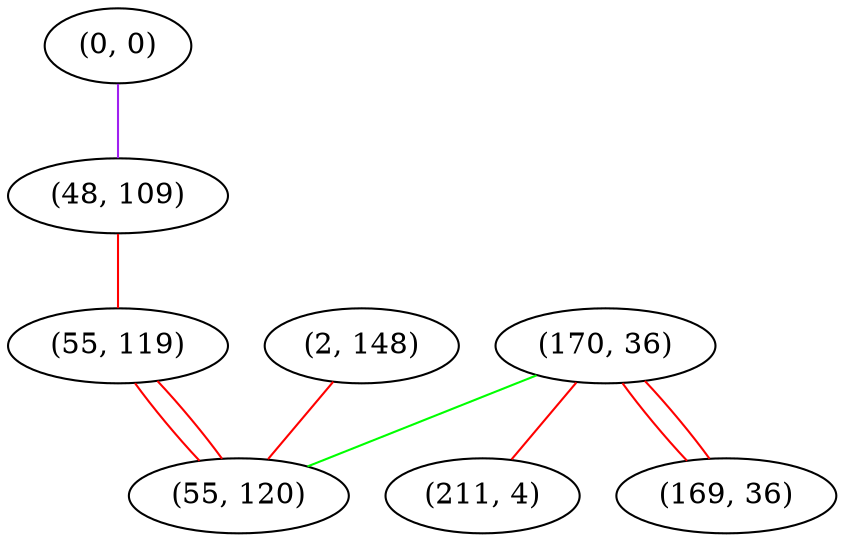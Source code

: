 graph "" {
"(0, 0)";
"(170, 36)";
"(48, 109)";
"(211, 4)";
"(55, 119)";
"(2, 148)";
"(169, 36)";
"(55, 120)";
"(0, 0)" -- "(48, 109)"  [color=purple, key=0, weight=4];
"(170, 36)" -- "(211, 4)"  [color=red, key=0, weight=1];
"(170, 36)" -- "(55, 120)"  [color=green, key=0, weight=2];
"(170, 36)" -- "(169, 36)"  [color=red, key=0, weight=1];
"(170, 36)" -- "(169, 36)"  [color=red, key=1, weight=1];
"(48, 109)" -- "(55, 119)"  [color=red, key=0, weight=1];
"(55, 119)" -- "(55, 120)"  [color=red, key=0, weight=1];
"(55, 119)" -- "(55, 120)"  [color=red, key=1, weight=1];
"(2, 148)" -- "(55, 120)"  [color=red, key=0, weight=1];
}
